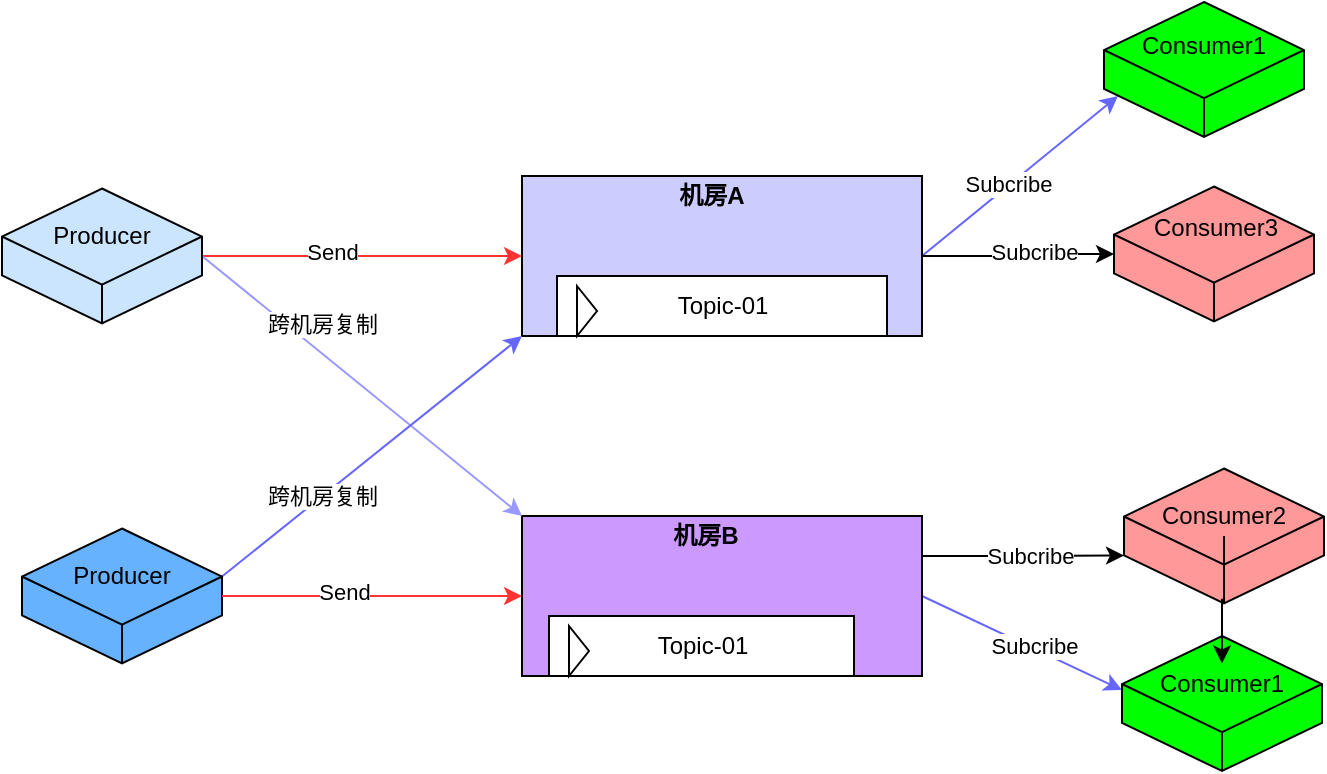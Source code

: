 <mxfile version="13.8.2" type="github">
  <diagram id="3PPrttd8GePgthYJPEef" name="Page-1">
    <mxGraphModel dx="1186" dy="519" grid="1" gridSize="10" guides="1" tooltips="1" connect="1" arrows="1" fold="1" page="1" pageScale="1" pageWidth="827" pageHeight="1169" math="0" shadow="0">
      <root>
        <mxCell id="0" />
        <mxCell id="1" parent="0" />
        <mxCell id="5B7SjK0EThuRWsHx0DVS-38" style="edgeStyle=none;rounded=0;orthogonalLoop=1;jettySize=auto;html=1;exitX=1;exitY=0.5;exitDx=0;exitDy=0;entryX=0.07;entryY=0.696;entryDx=0;entryDy=0;entryPerimeter=0;strokeColor=#6666FF;" parent="1" source="5B7SjK0EThuRWsHx0DVS-1" target="5B7SjK0EThuRWsHx0DVS-35" edge="1">
          <mxGeometry relative="1" as="geometry" />
        </mxCell>
        <mxCell id="5B7SjK0EThuRWsHx0DVS-39" value="Subcribe" style="edgeLabel;html=1;align=center;verticalAlign=middle;resizable=0;points=[];" parent="5B7SjK0EThuRWsHx0DVS-38" vertex="1" connectable="0">
          <mxGeometry x="-0.108" y="1" relative="1" as="geometry">
            <mxPoint as="offset" />
          </mxGeometry>
        </mxCell>
        <mxCell id="3F4RCSw5QOM7stesSiCV-5" style="edgeStyle=orthogonalEdgeStyle;rounded=0;orthogonalLoop=1;jettySize=auto;html=1;exitX=1;exitY=0.5;exitDx=0;exitDy=0;entryX=0;entryY=0.5;entryDx=0;entryDy=0;entryPerimeter=0;" edge="1" parent="1" source="5B7SjK0EThuRWsHx0DVS-1" target="3F4RCSw5QOM7stesSiCV-3">
          <mxGeometry relative="1" as="geometry" />
        </mxCell>
        <mxCell id="3F4RCSw5QOM7stesSiCV-7" value="Subcribe" style="edgeLabel;html=1;align=center;verticalAlign=middle;resizable=0;points=[];" vertex="1" connectable="0" parent="3F4RCSw5QOM7stesSiCV-5">
          <mxGeometry x="-0.133" y="-4" relative="1" as="geometry">
            <mxPoint x="14" y="-6.75" as="offset" />
          </mxGeometry>
        </mxCell>
        <mxCell id="5B7SjK0EThuRWsHx0DVS-1" value="" style="rounded=0;whiteSpace=wrap;html=1;fillColor=#CCCCFF;" parent="1" vertex="1">
          <mxGeometry x="280" y="160" width="200" height="80" as="geometry" />
        </mxCell>
        <mxCell id="5B7SjK0EThuRWsHx0DVS-41" style="edgeStyle=none;rounded=0;orthogonalLoop=1;jettySize=auto;html=1;exitX=1;exitY=0.5;exitDx=0;exitDy=0;strokeColor=#6666FF;" parent="1" source="5B7SjK0EThuRWsHx0DVS-2" edge="1">
          <mxGeometry relative="1" as="geometry">
            <mxPoint x="580" y="417" as="targetPoint" />
          </mxGeometry>
        </mxCell>
        <mxCell id="5B7SjK0EThuRWsHx0DVS-42" value="Subcribe" style="edgeLabel;html=1;align=center;verticalAlign=middle;resizable=0;points=[];" parent="5B7SjK0EThuRWsHx0DVS-41" vertex="1" connectable="0">
          <mxGeometry x="0.123" y="-2" relative="1" as="geometry">
            <mxPoint y="-3.18" as="offset" />
          </mxGeometry>
        </mxCell>
        <mxCell id="3F4RCSw5QOM7stesSiCV-6" style="edgeStyle=orthogonalEdgeStyle;rounded=0;orthogonalLoop=1;jettySize=auto;html=1;exitX=1;exitY=0.25;exitDx=0;exitDy=0;entryX=0;entryY=0;entryDx=0;entryDy=43.492;entryPerimeter=0;" edge="1" parent="1" source="5B7SjK0EThuRWsHx0DVS-2" target="3F4RCSw5QOM7stesSiCV-1">
          <mxGeometry relative="1" as="geometry" />
        </mxCell>
        <mxCell id="3F4RCSw5QOM7stesSiCV-8" value="Subcribe" style="edgeLabel;html=1;align=center;verticalAlign=middle;resizable=0;points=[];" vertex="1" connectable="0" parent="3F4RCSw5QOM7stesSiCV-6">
          <mxGeometry x="0.063" relative="1" as="geometry">
            <mxPoint as="offset" />
          </mxGeometry>
        </mxCell>
        <mxCell id="5B7SjK0EThuRWsHx0DVS-2" value="" style="rounded=0;whiteSpace=wrap;html=1;fillColor=#CC99FF;" parent="1" vertex="1">
          <mxGeometry x="280" y="330" width="200" height="80" as="geometry" />
        </mxCell>
        <mxCell id="5B7SjK0EThuRWsHx0DVS-3" value="&lt;b&gt;机房A&lt;/b&gt;" style="text;html=1;strokeColor=none;fillColor=none;align=center;verticalAlign=middle;whiteSpace=wrap;rounded=0;" parent="1" vertex="1">
          <mxGeometry x="320" y="160" width="110" height="20" as="geometry" />
        </mxCell>
        <mxCell id="5B7SjK0EThuRWsHx0DVS-4" value="&lt;b&gt;机房B&lt;/b&gt;" style="text;html=1;strokeColor=none;fillColor=none;align=center;verticalAlign=middle;whiteSpace=wrap;rounded=0;" parent="1" vertex="1">
          <mxGeometry x="342" y="330" width="60" height="20" as="geometry" />
        </mxCell>
        <mxCell id="5B7SjK0EThuRWsHx0DVS-7" value="Topic-01" style="html=1;whiteSpace=wrap;container=1;recursiveResize=0;collapsible=0;" parent="1" vertex="1">
          <mxGeometry x="297.5" y="210" width="165" height="30" as="geometry" />
        </mxCell>
        <mxCell id="5B7SjK0EThuRWsHx0DVS-8" value="" style="triangle;html=1;whiteSpace=wrap;" parent="5B7SjK0EThuRWsHx0DVS-7" vertex="1">
          <mxGeometry x="10" y="5" width="10" height="25" as="geometry" />
        </mxCell>
        <mxCell id="5B7SjK0EThuRWsHx0DVS-10" value="Topic-01" style="html=1;whiteSpace=wrap;container=1;recursiveResize=0;collapsible=0;" parent="1" vertex="1">
          <mxGeometry x="293.5" y="380" width="152.5" height="30" as="geometry" />
        </mxCell>
        <mxCell id="5B7SjK0EThuRWsHx0DVS-11" value="" style="triangle;html=1;whiteSpace=wrap;" parent="5B7SjK0EThuRWsHx0DVS-10" vertex="1">
          <mxGeometry x="10" y="5" width="10" height="25" as="geometry" />
        </mxCell>
        <mxCell id="5B7SjK0EThuRWsHx0DVS-23" style="rounded=0;orthogonalLoop=1;jettySize=auto;html=1;exitX=1;exitY=0.5;exitDx=0;exitDy=0;exitPerimeter=0;strokeColor=#FF3333;" parent="1" source="5B7SjK0EThuRWsHx0DVS-16" target="5B7SjK0EThuRWsHx0DVS-1" edge="1">
          <mxGeometry relative="1" as="geometry" />
        </mxCell>
        <mxCell id="5B7SjK0EThuRWsHx0DVS-25" value="Send" style="edgeLabel;html=1;align=center;verticalAlign=middle;resizable=0;points=[];" parent="5B7SjK0EThuRWsHx0DVS-23" vertex="1" connectable="0">
          <mxGeometry x="-0.188" y="2" relative="1" as="geometry">
            <mxPoint as="offset" />
          </mxGeometry>
        </mxCell>
        <mxCell id="5B7SjK0EThuRWsHx0DVS-27" style="edgeStyle=none;rounded=0;orthogonalLoop=1;jettySize=auto;html=1;exitX=1;exitY=0.5;exitDx=0;exitDy=0;exitPerimeter=0;entryX=0;entryY=0;entryDx=0;entryDy=0;strokeColor=#9999FF;" parent="1" source="5B7SjK0EThuRWsHx0DVS-16" target="5B7SjK0EThuRWsHx0DVS-2" edge="1">
          <mxGeometry relative="1" as="geometry" />
        </mxCell>
        <mxCell id="5B7SjK0EThuRWsHx0DVS-28" value="跨机房复制" style="edgeLabel;html=1;align=center;verticalAlign=middle;resizable=0;points=[];" parent="5B7SjK0EThuRWsHx0DVS-27" vertex="1" connectable="0">
          <mxGeometry x="-0.203" y="3" relative="1" as="geometry">
            <mxPoint x="-5.53" y="-15.63" as="offset" />
          </mxGeometry>
        </mxCell>
        <mxCell id="5B7SjK0EThuRWsHx0DVS-16" value="" style="whiteSpace=wrap;html=1;shape=mxgraph.basic.isocube;isoAngle=15;fillColor=#CCE5FF;" parent="1" vertex="1">
          <mxGeometry x="20" y="166.25" width="100" height="67.5" as="geometry" />
        </mxCell>
        <mxCell id="5B7SjK0EThuRWsHx0DVS-17" value="Producer" style="text;html=1;strokeColor=none;fillColor=none;align=center;verticalAlign=middle;whiteSpace=wrap;rounded=0;" parent="1" vertex="1">
          <mxGeometry x="50" y="180" width="40" height="20" as="geometry" />
        </mxCell>
        <mxCell id="5B7SjK0EThuRWsHx0DVS-33" style="edgeStyle=none;rounded=0;orthogonalLoop=1;jettySize=auto;html=1;exitX=0;exitY=0;exitDx=100;exitDy=24.008;exitPerimeter=0;entryX=0;entryY=1;entryDx=0;entryDy=0;strokeColor=#6666FF;" parent="1" source="5B7SjK0EThuRWsHx0DVS-29" target="5B7SjK0EThuRWsHx0DVS-1" edge="1">
          <mxGeometry relative="1" as="geometry" />
        </mxCell>
        <mxCell id="5B7SjK0EThuRWsHx0DVS-34" value="跨机房复制" style="edgeLabel;html=1;align=center;verticalAlign=middle;resizable=0;points=[];" parent="5B7SjK0EThuRWsHx0DVS-33" vertex="1" connectable="0">
          <mxGeometry x="-0.145" y="-1" relative="1" as="geometry">
            <mxPoint x="-14.6" y="10.25" as="offset" />
          </mxGeometry>
        </mxCell>
        <mxCell id="5B7SjK0EThuRWsHx0DVS-29" value="" style="whiteSpace=wrap;html=1;shape=mxgraph.basic.isocube;isoAngle=15;fillColor=#66B2FF;" parent="1" vertex="1">
          <mxGeometry x="30" y="336.25" width="100" height="67.5" as="geometry" />
        </mxCell>
        <mxCell id="5B7SjK0EThuRWsHx0DVS-30" value="Producer" style="text;html=1;strokeColor=none;fillColor=none;align=center;verticalAlign=middle;whiteSpace=wrap;rounded=0;" parent="1" vertex="1">
          <mxGeometry x="55" y="350" width="50" height="20" as="geometry" />
        </mxCell>
        <mxCell id="5B7SjK0EThuRWsHx0DVS-31" style="rounded=0;orthogonalLoop=1;jettySize=auto;html=1;exitX=1;exitY=0.5;exitDx=0;exitDy=0;exitPerimeter=0;strokeColor=#FF3333;entryX=0;entryY=0.5;entryDx=0;entryDy=0;" parent="1" source="5B7SjK0EThuRWsHx0DVS-29" target="5B7SjK0EThuRWsHx0DVS-2" edge="1">
          <mxGeometry relative="1" as="geometry">
            <mxPoint x="120" y="380" as="sourcePoint" />
            <mxPoint x="273" y="359" as="targetPoint" />
          </mxGeometry>
        </mxCell>
        <mxCell id="5B7SjK0EThuRWsHx0DVS-32" value="Send" style="edgeLabel;html=1;align=center;verticalAlign=middle;resizable=0;points=[];" parent="5B7SjK0EThuRWsHx0DVS-31" vertex="1" connectable="0">
          <mxGeometry x="-0.188" y="2" relative="1" as="geometry">
            <mxPoint as="offset" />
          </mxGeometry>
        </mxCell>
        <mxCell id="5B7SjK0EThuRWsHx0DVS-35" value="" style="whiteSpace=wrap;html=1;shape=mxgraph.basic.isocube;isoAngle=15;fillColor=#00FF00;" parent="1" vertex="1">
          <mxGeometry x="571" y="73" width="100" height="67.5" as="geometry" />
        </mxCell>
        <mxCell id="5B7SjK0EThuRWsHx0DVS-36" value="" style="whiteSpace=wrap;html=1;shape=mxgraph.basic.isocube;isoAngle=15;fillColor=#00FF00;" parent="1" vertex="1">
          <mxGeometry x="580" y="390" width="100" height="67.5" as="geometry" />
        </mxCell>
        <mxCell id="5B7SjK0EThuRWsHx0DVS-40" value="Consumer1" style="text;html=1;strokeColor=none;fillColor=none;align=center;verticalAlign=middle;whiteSpace=wrap;rounded=0;" parent="1" vertex="1">
          <mxGeometry x="601" y="83" width="40" height="23.75" as="geometry" />
        </mxCell>
        <mxCell id="5B7SjK0EThuRWsHx0DVS-43" value="Consumer1" style="text;html=1;strokeColor=none;fillColor=none;align=center;verticalAlign=middle;whiteSpace=wrap;rounded=0;" parent="1" vertex="1">
          <mxGeometry x="610" y="403.75" width="40" height="20" as="geometry" />
        </mxCell>
        <mxCell id="3F4RCSw5QOM7stesSiCV-1" value="" style="whiteSpace=wrap;html=1;shape=mxgraph.basic.isocube;isoAngle=15;fillColor=#FF9999;" vertex="1" parent="1">
          <mxGeometry x="581" y="306.25" width="100" height="67.5" as="geometry" />
        </mxCell>
        <mxCell id="3F4RCSw5QOM7stesSiCV-11" value="" style="edgeStyle=orthogonalEdgeStyle;rounded=0;orthogonalLoop=1;jettySize=auto;html=1;" edge="1" parent="1" source="3F4RCSw5QOM7stesSiCV-2" target="5B7SjK0EThuRWsHx0DVS-43">
          <mxGeometry relative="1" as="geometry" />
        </mxCell>
        <mxCell id="3F4RCSw5QOM7stesSiCV-2" value="Consumer2" style="text;html=1;strokeColor=none;fillColor=none;align=center;verticalAlign=middle;whiteSpace=wrap;rounded=0;" vertex="1" parent="1">
          <mxGeometry x="611" y="320" width="40" height="20" as="geometry" />
        </mxCell>
        <mxCell id="3F4RCSw5QOM7stesSiCV-3" value="" style="whiteSpace=wrap;html=1;shape=mxgraph.basic.isocube;isoAngle=15;fillColor=#FF9999;" vertex="1" parent="1">
          <mxGeometry x="576" y="165.25" width="100" height="67.5" as="geometry" />
        </mxCell>
        <mxCell id="3F4RCSw5QOM7stesSiCV-4" value="Consumer3" style="text;html=1;strokeColor=none;fillColor=none;align=center;verticalAlign=middle;whiteSpace=wrap;rounded=0;" vertex="1" parent="1">
          <mxGeometry x="607" y="176.25" width="40" height="20" as="geometry" />
        </mxCell>
      </root>
    </mxGraphModel>
  </diagram>
</mxfile>
